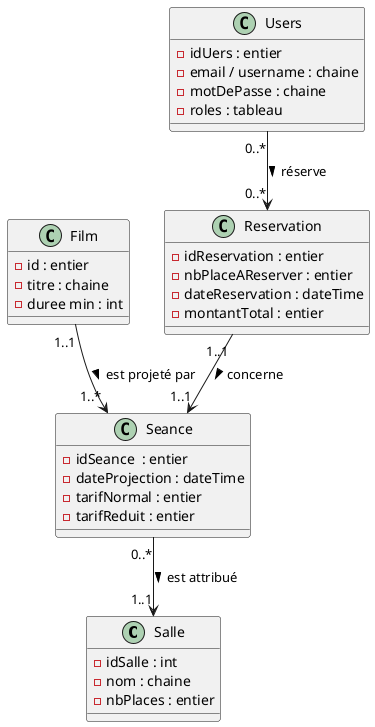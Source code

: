 @startuml
'https://plantuml.com/class-diagram
'skinparam classAttributeIconSize 0


Class Salle {
- idSalle : int
- nom : chaine
- nbPlaces : entier
}


Class Seance {
- idSeance  : entier
- dateProjection : dateTime
- tarifNormal : entier
- tarifReduit : entier
}


Class Film {
- id : entier
- titre : chaine
- duree min : int
}

Class Users {
- idUers : entier
- email / username : chaine
- motDePasse : chaine
- roles : tableau
}
Class Reservation {
- idReservation : entier
- nbPlaceAReserver : entier
- dateReservation : dateTime
- montantTotal : entier
}



Seance "0..*" --> "1..1" Salle : est attribué >
Film "1..1" --> "1..*" Seance : est projeté par >
Users "0..*" --> "0..*" Reservation : réserve >
Reservation "1..1" --> "1..1" Seance : concerne >
@enduml



